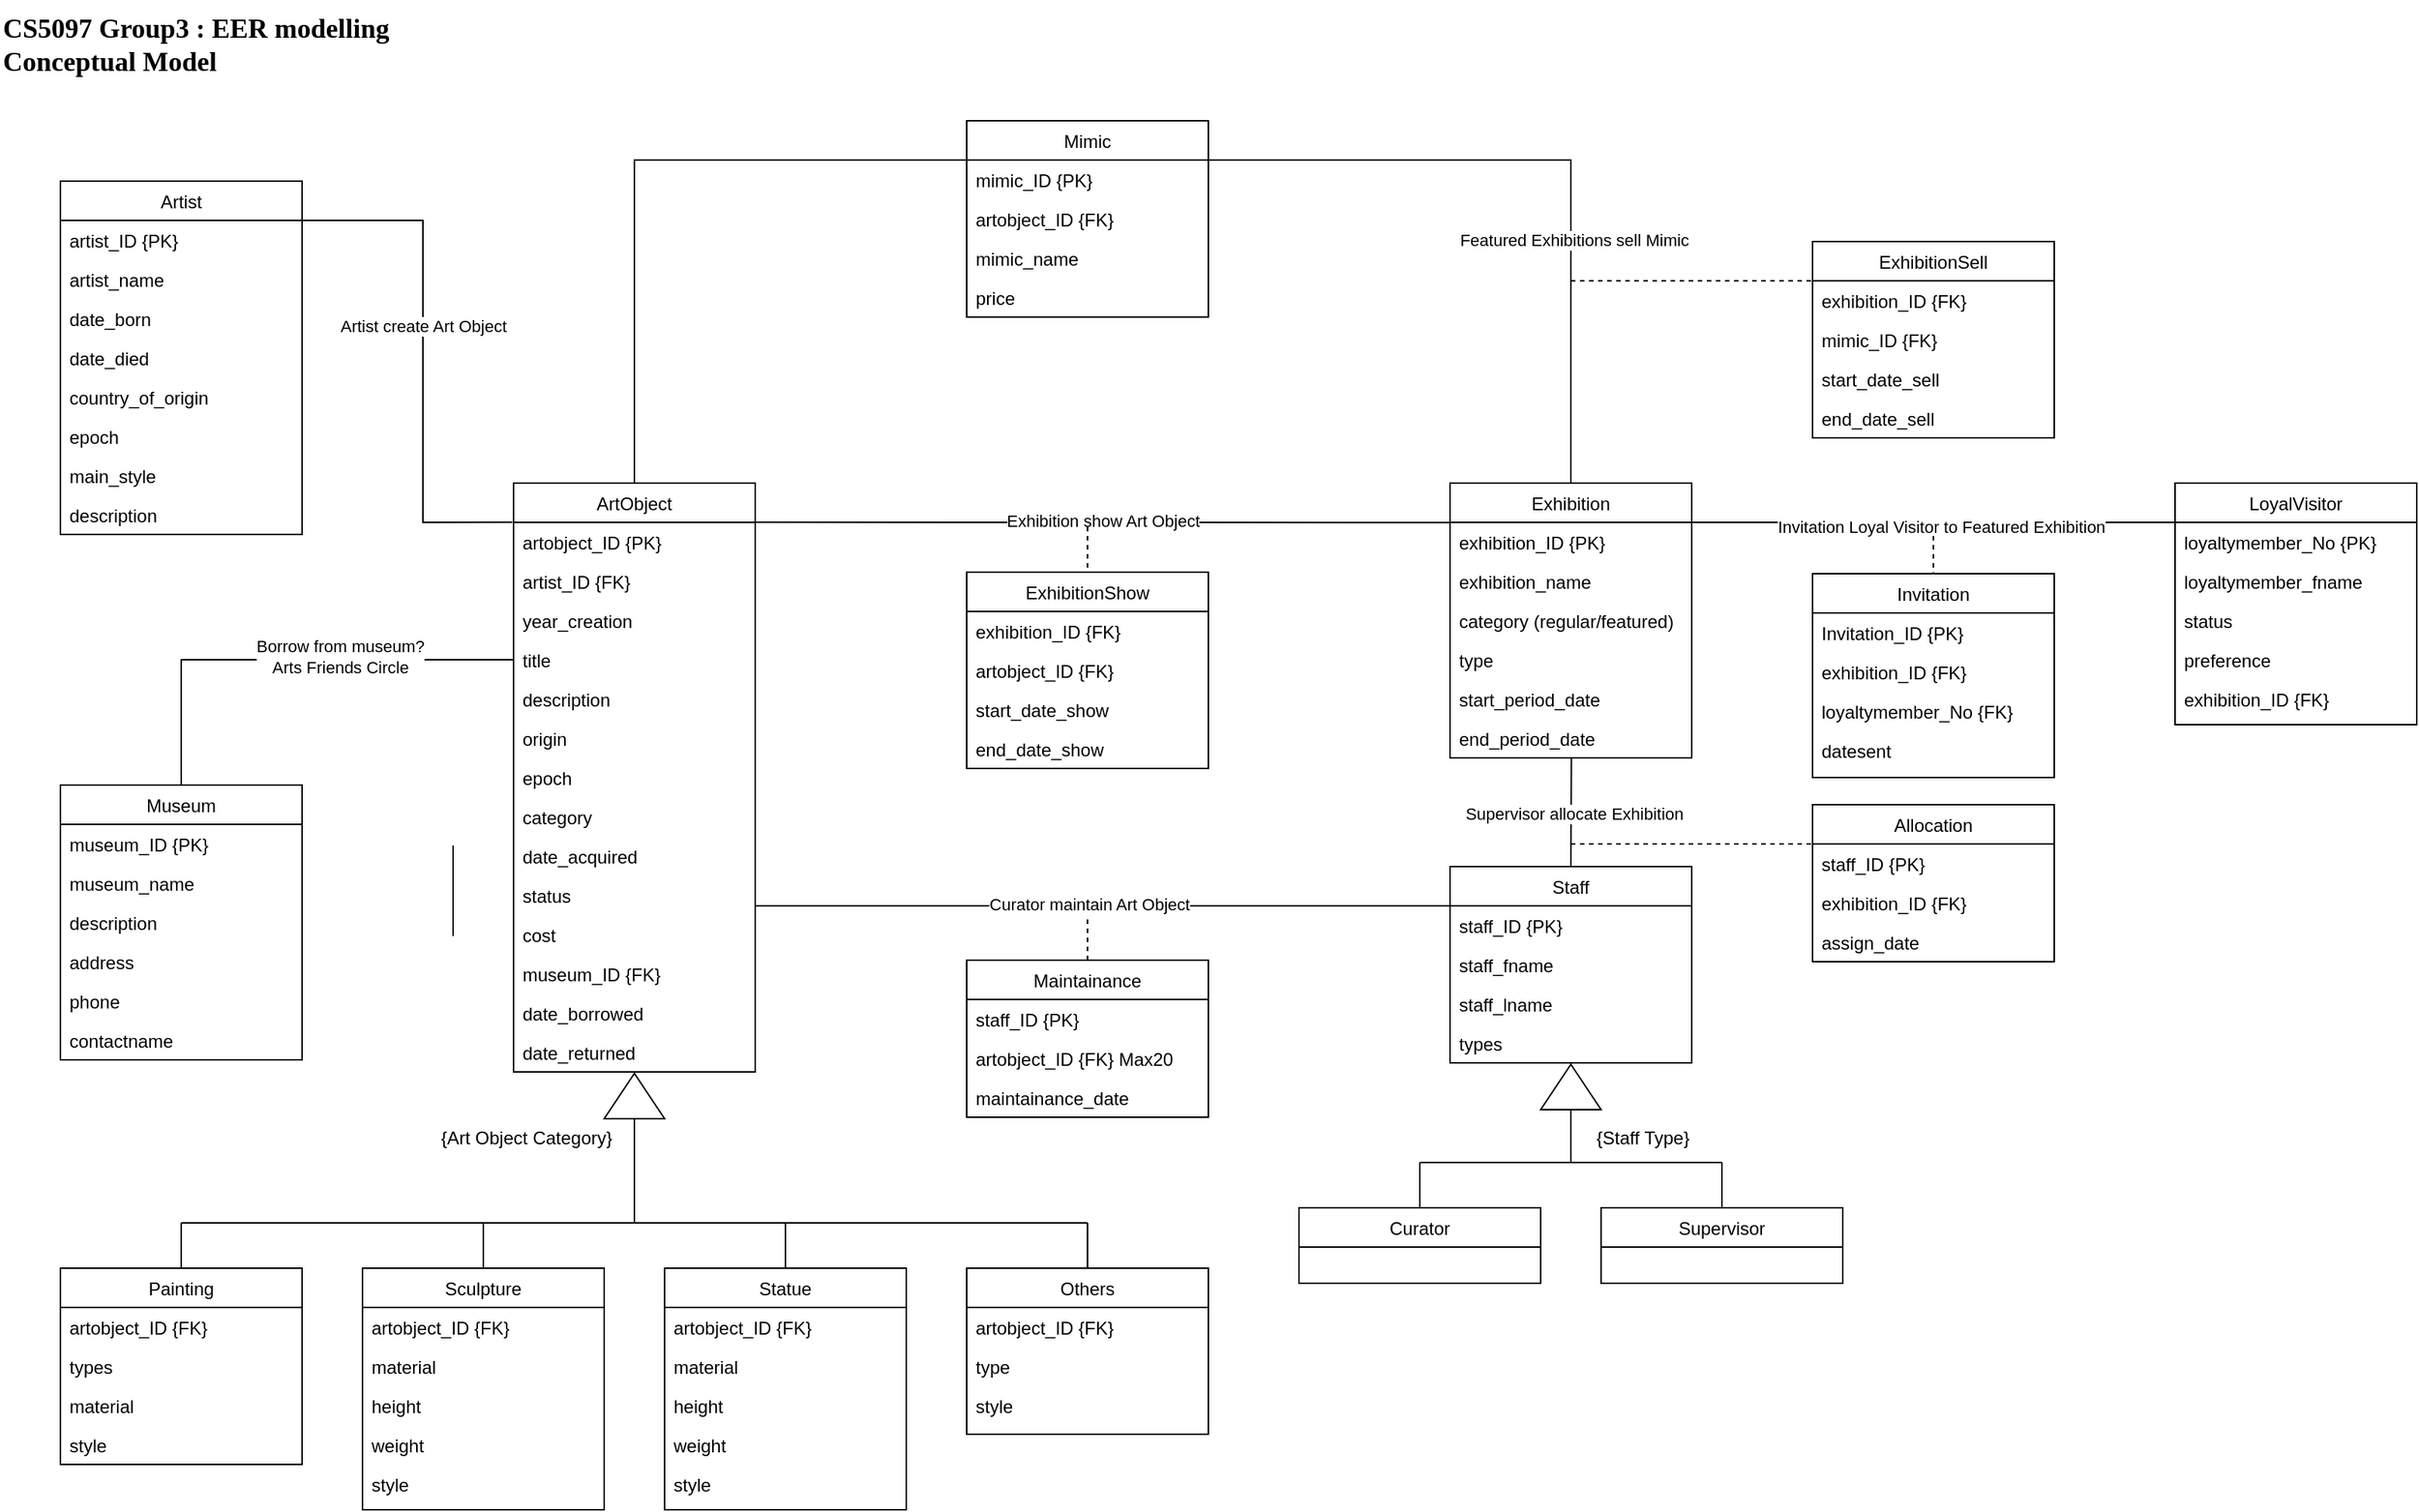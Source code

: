 <mxfile version="25.0.1">
  <diagram name="Page-1" id="ttafwq1xsi_IYxlI1mk_">
    <mxGraphModel dx="2580" dy="1130" grid="1" gridSize="10" guides="1" tooltips="1" connect="1" arrows="1" fold="1" page="1" pageScale="1" pageWidth="850" pageHeight="1100" math="0" shadow="0">
      <root>
        <mxCell id="0" />
        <mxCell id="1" parent="0" />
        <mxCell id="BI7n9oEjIv4drbfOqCoB-1" value="Museum" style="swimlane;fontStyle=0;align=center;verticalAlign=top;childLayout=stackLayout;horizontal=1;startSize=26;horizontalStack=0;resizeParent=1;resizeLast=0;collapsible=1;marginBottom=0;rounded=0;shadow=0;strokeWidth=1;" vertex="1" parent="1">
          <mxGeometry x="80" y="560" width="160" height="182" as="geometry">
            <mxRectangle x="130" y="380" width="160" height="26" as="alternateBounds" />
          </mxGeometry>
        </mxCell>
        <mxCell id="BI7n9oEjIv4drbfOqCoB-2" value="museum_ID {PK}" style="text;align=left;verticalAlign=top;spacingLeft=4;spacingRight=4;overflow=hidden;rotatable=0;points=[[0,0.5],[1,0.5]];portConstraint=eastwest;" vertex="1" parent="BI7n9oEjIv4drbfOqCoB-1">
          <mxGeometry y="26" width="160" height="26" as="geometry" />
        </mxCell>
        <mxCell id="BI7n9oEjIv4drbfOqCoB-3" value="museum_name" style="text;align=left;verticalAlign=top;spacingLeft=4;spacingRight=4;overflow=hidden;rotatable=0;points=[[0,0.5],[1,0.5]];portConstraint=eastwest;" vertex="1" parent="BI7n9oEjIv4drbfOqCoB-1">
          <mxGeometry y="52" width="160" height="26" as="geometry" />
        </mxCell>
        <mxCell id="BI7n9oEjIv4drbfOqCoB-4" value="description" style="text;align=left;verticalAlign=top;spacingLeft=4;spacingRight=4;overflow=hidden;rotatable=0;points=[[0,0.5],[1,0.5]];portConstraint=eastwest;" vertex="1" parent="BI7n9oEjIv4drbfOqCoB-1">
          <mxGeometry y="78" width="160" height="26" as="geometry" />
        </mxCell>
        <mxCell id="BI7n9oEjIv4drbfOqCoB-5" value="address" style="text;align=left;verticalAlign=top;spacingLeft=4;spacingRight=4;overflow=hidden;rotatable=0;points=[[0,0.5],[1,0.5]];portConstraint=eastwest;" vertex="1" parent="BI7n9oEjIv4drbfOqCoB-1">
          <mxGeometry y="104" width="160" height="26" as="geometry" />
        </mxCell>
        <mxCell id="BI7n9oEjIv4drbfOqCoB-6" value="phone" style="text;align=left;verticalAlign=top;spacingLeft=4;spacingRight=4;overflow=hidden;rotatable=0;points=[[0,0.5],[1,0.5]];portConstraint=eastwest;" vertex="1" parent="BI7n9oEjIv4drbfOqCoB-1">
          <mxGeometry y="130" width="160" height="26" as="geometry" />
        </mxCell>
        <mxCell id="BI7n9oEjIv4drbfOqCoB-7" value="contactname" style="text;align=left;verticalAlign=top;spacingLeft=4;spacingRight=4;overflow=hidden;rotatable=0;points=[[0,0.5],[1,0.5]];portConstraint=eastwest;" vertex="1" parent="BI7n9oEjIv4drbfOqCoB-1">
          <mxGeometry y="156" width="160" height="26" as="geometry" />
        </mxCell>
        <mxCell id="BI7n9oEjIv4drbfOqCoB-8" value="ArtObject" style="swimlane;fontStyle=0;align=center;verticalAlign=top;childLayout=stackLayout;horizontal=1;startSize=26;horizontalStack=0;resizeParent=1;resizeLast=0;collapsible=1;marginBottom=0;rounded=0;shadow=0;strokeWidth=1;" vertex="1" parent="1">
          <mxGeometry x="380" y="360" width="160" height="390" as="geometry">
            <mxRectangle x="130" y="380" width="160" height="26" as="alternateBounds" />
          </mxGeometry>
        </mxCell>
        <mxCell id="BI7n9oEjIv4drbfOqCoB-9" value="artobject_ID {PK}" style="text;align=left;verticalAlign=top;spacingLeft=4;spacingRight=4;overflow=hidden;rotatable=0;points=[[0,0.5],[1,0.5]];portConstraint=eastwest;" vertex="1" parent="BI7n9oEjIv4drbfOqCoB-8">
          <mxGeometry y="26" width="160" height="26" as="geometry" />
        </mxCell>
        <mxCell id="BI7n9oEjIv4drbfOqCoB-10" value="artist_ID {FK}" style="text;align=left;verticalAlign=top;spacingLeft=4;spacingRight=4;overflow=hidden;rotatable=0;points=[[0,0.5],[1,0.5]];portConstraint=eastwest;" vertex="1" parent="BI7n9oEjIv4drbfOqCoB-8">
          <mxGeometry y="52" width="160" height="26" as="geometry" />
        </mxCell>
        <mxCell id="BI7n9oEjIv4drbfOqCoB-11" value="year_creation" style="text;align=left;verticalAlign=top;spacingLeft=4;spacingRight=4;overflow=hidden;rotatable=0;points=[[0,0.5],[1,0.5]];portConstraint=eastwest;" vertex="1" parent="BI7n9oEjIv4drbfOqCoB-8">
          <mxGeometry y="78" width="160" height="26" as="geometry" />
        </mxCell>
        <mxCell id="BI7n9oEjIv4drbfOqCoB-12" value="title" style="text;align=left;verticalAlign=top;spacingLeft=4;spacingRight=4;overflow=hidden;rotatable=0;points=[[0,0.5],[1,0.5]];portConstraint=eastwest;" vertex="1" parent="BI7n9oEjIv4drbfOqCoB-8">
          <mxGeometry y="104" width="160" height="26" as="geometry" />
        </mxCell>
        <mxCell id="BI7n9oEjIv4drbfOqCoB-13" value="description" style="text;align=left;verticalAlign=top;spacingLeft=4;spacingRight=4;overflow=hidden;rotatable=0;points=[[0,0.5],[1,0.5]];portConstraint=eastwest;" vertex="1" parent="BI7n9oEjIv4drbfOqCoB-8">
          <mxGeometry y="130" width="160" height="26" as="geometry" />
        </mxCell>
        <mxCell id="BI7n9oEjIv4drbfOqCoB-14" value="origin" style="text;align=left;verticalAlign=top;spacingLeft=4;spacingRight=4;overflow=hidden;rotatable=0;points=[[0,0.5],[1,0.5]];portConstraint=eastwest;" vertex="1" parent="BI7n9oEjIv4drbfOqCoB-8">
          <mxGeometry y="156" width="160" height="26" as="geometry" />
        </mxCell>
        <mxCell id="BI7n9oEjIv4drbfOqCoB-15" value="epoch" style="text;align=left;verticalAlign=top;spacingLeft=4;spacingRight=4;overflow=hidden;rotatable=0;points=[[0,0.5],[1,0.5]];portConstraint=eastwest;" vertex="1" parent="BI7n9oEjIv4drbfOqCoB-8">
          <mxGeometry y="182" width="160" height="26" as="geometry" />
        </mxCell>
        <mxCell id="BI7n9oEjIv4drbfOqCoB-16" value="category" style="text;align=left;verticalAlign=top;spacingLeft=4;spacingRight=4;overflow=hidden;rotatable=0;points=[[0,0.5],[1,0.5]];portConstraint=eastwest;" vertex="1" parent="BI7n9oEjIv4drbfOqCoB-8">
          <mxGeometry y="208" width="160" height="26" as="geometry" />
        </mxCell>
        <mxCell id="BI7n9oEjIv4drbfOqCoB-17" value="date_acquired" style="text;align=left;verticalAlign=top;spacingLeft=4;spacingRight=4;overflow=hidden;rotatable=0;points=[[0,0.5],[1,0.5]];portConstraint=eastwest;" vertex="1" parent="BI7n9oEjIv4drbfOqCoB-8">
          <mxGeometry y="234" width="160" height="26" as="geometry" />
        </mxCell>
        <mxCell id="BI7n9oEjIv4drbfOqCoB-18" value="status" style="text;align=left;verticalAlign=top;spacingLeft=4;spacingRight=4;overflow=hidden;rotatable=0;points=[[0,0.5],[1,0.5]];portConstraint=eastwest;" vertex="1" parent="BI7n9oEjIv4drbfOqCoB-8">
          <mxGeometry y="260" width="160" height="26" as="geometry" />
        </mxCell>
        <mxCell id="BI7n9oEjIv4drbfOqCoB-19" value="cost" style="text;align=left;verticalAlign=top;spacingLeft=4;spacingRight=4;overflow=hidden;rotatable=0;points=[[0,0.5],[1,0.5]];portConstraint=eastwest;" vertex="1" parent="BI7n9oEjIv4drbfOqCoB-8">
          <mxGeometry y="286" width="160" height="26" as="geometry" />
        </mxCell>
        <mxCell id="BI7n9oEjIv4drbfOqCoB-20" value="museum_ID {FK}" style="text;align=left;verticalAlign=top;spacingLeft=4;spacingRight=4;overflow=hidden;rotatable=0;points=[[0,0.5],[1,0.5]];portConstraint=eastwest;" vertex="1" parent="BI7n9oEjIv4drbfOqCoB-8">
          <mxGeometry y="312" width="160" height="26" as="geometry" />
        </mxCell>
        <mxCell id="BI7n9oEjIv4drbfOqCoB-21" value="date_borrowed" style="text;align=left;verticalAlign=top;spacingLeft=4;spacingRight=4;overflow=hidden;rotatable=0;points=[[0,0.5],[1,0.5]];portConstraint=eastwest;" vertex="1" parent="BI7n9oEjIv4drbfOqCoB-8">
          <mxGeometry y="338" width="160" height="26" as="geometry" />
        </mxCell>
        <mxCell id="BI7n9oEjIv4drbfOqCoB-22" value="date_returned" style="text;align=left;verticalAlign=top;spacingLeft=4;spacingRight=4;overflow=hidden;rotatable=0;points=[[0,0.5],[1,0.5]];portConstraint=eastwest;" vertex="1" parent="BI7n9oEjIv4drbfOqCoB-8">
          <mxGeometry y="364" width="160" height="26" as="geometry" />
        </mxCell>
        <mxCell id="BI7n9oEjIv4drbfOqCoB-23" value="Artist" style="swimlane;fontStyle=0;align=center;verticalAlign=top;childLayout=stackLayout;horizontal=1;startSize=26;horizontalStack=0;resizeParent=1;resizeLast=0;collapsible=1;marginBottom=0;rounded=0;shadow=0;strokeWidth=1;" vertex="1" parent="1">
          <mxGeometry x="80" y="160" width="160" height="234" as="geometry">
            <mxRectangle x="130" y="380" width="160" height="26" as="alternateBounds" />
          </mxGeometry>
        </mxCell>
        <mxCell id="BI7n9oEjIv4drbfOqCoB-24" value="artist_ID {PK}" style="text;align=left;verticalAlign=top;spacingLeft=4;spacingRight=4;overflow=hidden;rotatable=0;points=[[0,0.5],[1,0.5]];portConstraint=eastwest;" vertex="1" parent="BI7n9oEjIv4drbfOqCoB-23">
          <mxGeometry y="26" width="160" height="26" as="geometry" />
        </mxCell>
        <mxCell id="BI7n9oEjIv4drbfOqCoB-25" value="artist_name" style="text;align=left;verticalAlign=top;spacingLeft=4;spacingRight=4;overflow=hidden;rotatable=0;points=[[0,0.5],[1,0.5]];portConstraint=eastwest;" vertex="1" parent="BI7n9oEjIv4drbfOqCoB-23">
          <mxGeometry y="52" width="160" height="26" as="geometry" />
        </mxCell>
        <mxCell id="BI7n9oEjIv4drbfOqCoB-26" value="date_born" style="text;align=left;verticalAlign=top;spacingLeft=4;spacingRight=4;overflow=hidden;rotatable=0;points=[[0,0.5],[1,0.5]];portConstraint=eastwest;" vertex="1" parent="BI7n9oEjIv4drbfOqCoB-23">
          <mxGeometry y="78" width="160" height="26" as="geometry" />
        </mxCell>
        <mxCell id="BI7n9oEjIv4drbfOqCoB-27" value="date_died" style="text;align=left;verticalAlign=top;spacingLeft=4;spacingRight=4;overflow=hidden;rotatable=0;points=[[0,0.5],[1,0.5]];portConstraint=eastwest;" vertex="1" parent="BI7n9oEjIv4drbfOqCoB-23">
          <mxGeometry y="104" width="160" height="26" as="geometry" />
        </mxCell>
        <mxCell id="BI7n9oEjIv4drbfOqCoB-28" value="country_of_origin" style="text;align=left;verticalAlign=top;spacingLeft=4;spacingRight=4;overflow=hidden;rotatable=0;points=[[0,0.5],[1,0.5]];portConstraint=eastwest;" vertex="1" parent="BI7n9oEjIv4drbfOqCoB-23">
          <mxGeometry y="130" width="160" height="26" as="geometry" />
        </mxCell>
        <mxCell id="BI7n9oEjIv4drbfOqCoB-29" value="epoch" style="text;align=left;verticalAlign=top;spacingLeft=4;spacingRight=4;overflow=hidden;rotatable=0;points=[[0,0.5],[1,0.5]];portConstraint=eastwest;" vertex="1" parent="BI7n9oEjIv4drbfOqCoB-23">
          <mxGeometry y="156" width="160" height="26" as="geometry" />
        </mxCell>
        <mxCell id="BI7n9oEjIv4drbfOqCoB-30" value="main_style" style="text;align=left;verticalAlign=top;spacingLeft=4;spacingRight=4;overflow=hidden;rotatable=0;points=[[0,0.5],[1,0.5]];portConstraint=eastwest;" vertex="1" parent="BI7n9oEjIv4drbfOqCoB-23">
          <mxGeometry y="182" width="160" height="26" as="geometry" />
        </mxCell>
        <mxCell id="BI7n9oEjIv4drbfOqCoB-31" value="description" style="text;align=left;verticalAlign=top;spacingLeft=4;spacingRight=4;overflow=hidden;rotatable=0;points=[[0,0.5],[1,0.5]];portConstraint=eastwest;" vertex="1" parent="BI7n9oEjIv4drbfOqCoB-23">
          <mxGeometry y="208" width="160" height="26" as="geometry" />
        </mxCell>
        <mxCell id="BI7n9oEjIv4drbfOqCoB-33" value="Painting" style="swimlane;fontStyle=0;align=center;verticalAlign=top;childLayout=stackLayout;horizontal=1;startSize=26;horizontalStack=0;resizeParent=1;resizeLast=0;collapsible=1;marginBottom=0;rounded=0;shadow=0;strokeWidth=1;" vertex="1" parent="1">
          <mxGeometry x="80" y="880" width="160" height="130" as="geometry">
            <mxRectangle x="130" y="380" width="160" height="26" as="alternateBounds" />
          </mxGeometry>
        </mxCell>
        <mxCell id="BI7n9oEjIv4drbfOqCoB-34" value="artobject_ID {FK}" style="text;align=left;verticalAlign=top;spacingLeft=4;spacingRight=4;overflow=hidden;rotatable=0;points=[[0,0.5],[1,0.5]];portConstraint=eastwest;" vertex="1" parent="BI7n9oEjIv4drbfOqCoB-33">
          <mxGeometry y="26" width="160" height="26" as="geometry" />
        </mxCell>
        <mxCell id="BI7n9oEjIv4drbfOqCoB-35" value="types" style="text;align=left;verticalAlign=top;spacingLeft=4;spacingRight=4;overflow=hidden;rotatable=0;points=[[0,0.5],[1,0.5]];portConstraint=eastwest;" vertex="1" parent="BI7n9oEjIv4drbfOqCoB-33">
          <mxGeometry y="52" width="160" height="26" as="geometry" />
        </mxCell>
        <mxCell id="BI7n9oEjIv4drbfOqCoB-36" value="material" style="text;align=left;verticalAlign=top;spacingLeft=4;spacingRight=4;overflow=hidden;rotatable=0;points=[[0,0.5],[1,0.5]];portConstraint=eastwest;" vertex="1" parent="BI7n9oEjIv4drbfOqCoB-33">
          <mxGeometry y="78" width="160" height="26" as="geometry" />
        </mxCell>
        <mxCell id="BI7n9oEjIv4drbfOqCoB-37" value="style" style="text;align=left;verticalAlign=top;spacingLeft=4;spacingRight=4;overflow=hidden;rotatable=0;points=[[0,0.5],[1,0.5]];portConstraint=eastwest;" vertex="1" parent="BI7n9oEjIv4drbfOqCoB-33">
          <mxGeometry y="104" width="160" height="26" as="geometry" />
        </mxCell>
        <mxCell id="BI7n9oEjIv4drbfOqCoB-38" value="Sculpture" style="swimlane;fontStyle=0;align=center;verticalAlign=top;childLayout=stackLayout;horizontal=1;startSize=26;horizontalStack=0;resizeParent=1;resizeLast=0;collapsible=1;marginBottom=0;rounded=0;shadow=0;strokeWidth=1;" vertex="1" parent="1">
          <mxGeometry x="280" y="880" width="160" height="160" as="geometry">
            <mxRectangle x="130" y="380" width="160" height="26" as="alternateBounds" />
          </mxGeometry>
        </mxCell>
        <mxCell id="BI7n9oEjIv4drbfOqCoB-39" value="artobject_ID {FK}" style="text;align=left;verticalAlign=top;spacingLeft=4;spacingRight=4;overflow=hidden;rotatable=0;points=[[0,0.5],[1,0.5]];portConstraint=eastwest;" vertex="1" parent="BI7n9oEjIv4drbfOqCoB-38">
          <mxGeometry y="26" width="160" height="26" as="geometry" />
        </mxCell>
        <mxCell id="BI7n9oEjIv4drbfOqCoB-40" value="material" style="text;align=left;verticalAlign=top;spacingLeft=4;spacingRight=4;overflow=hidden;rotatable=0;points=[[0,0.5],[1,0.5]];portConstraint=eastwest;" vertex="1" parent="BI7n9oEjIv4drbfOqCoB-38">
          <mxGeometry y="52" width="160" height="26" as="geometry" />
        </mxCell>
        <mxCell id="BI7n9oEjIv4drbfOqCoB-41" value="height" style="text;align=left;verticalAlign=top;spacingLeft=4;spacingRight=4;overflow=hidden;rotatable=0;points=[[0,0.5],[1,0.5]];portConstraint=eastwest;" vertex="1" parent="BI7n9oEjIv4drbfOqCoB-38">
          <mxGeometry y="78" width="160" height="26" as="geometry" />
        </mxCell>
        <mxCell id="BI7n9oEjIv4drbfOqCoB-42" value="weight" style="text;align=left;verticalAlign=top;spacingLeft=4;spacingRight=4;overflow=hidden;rotatable=0;points=[[0,0.5],[1,0.5]];portConstraint=eastwest;" vertex="1" parent="BI7n9oEjIv4drbfOqCoB-38">
          <mxGeometry y="104" width="160" height="26" as="geometry" />
        </mxCell>
        <mxCell id="BI7n9oEjIv4drbfOqCoB-43" value="style" style="text;align=left;verticalAlign=top;spacingLeft=4;spacingRight=4;overflow=hidden;rotatable=0;points=[[0,0.5],[1,0.5]];portConstraint=eastwest;" vertex="1" parent="BI7n9oEjIv4drbfOqCoB-38">
          <mxGeometry y="130" width="160" height="26" as="geometry" />
        </mxCell>
        <mxCell id="BI7n9oEjIv4drbfOqCoB-44" value="Others" style="swimlane;fontStyle=0;align=center;verticalAlign=top;childLayout=stackLayout;horizontal=1;startSize=26;horizontalStack=0;resizeParent=1;resizeLast=0;collapsible=1;marginBottom=0;rounded=0;shadow=0;strokeWidth=1;" vertex="1" parent="1">
          <mxGeometry x="680" y="880" width="160" height="110" as="geometry">
            <mxRectangle x="130" y="380" width="160" height="26" as="alternateBounds" />
          </mxGeometry>
        </mxCell>
        <mxCell id="BI7n9oEjIv4drbfOqCoB-45" value="artobject_ID {FK}" style="text;align=left;verticalAlign=top;spacingLeft=4;spacingRight=4;overflow=hidden;rotatable=0;points=[[0,0.5],[1,0.5]];portConstraint=eastwest;" vertex="1" parent="BI7n9oEjIv4drbfOqCoB-44">
          <mxGeometry y="26" width="160" height="26" as="geometry" />
        </mxCell>
        <mxCell id="BI7n9oEjIv4drbfOqCoB-46" value="type" style="text;align=left;verticalAlign=top;spacingLeft=4;spacingRight=4;overflow=hidden;rotatable=0;points=[[0,0.5],[1,0.5]];portConstraint=eastwest;" vertex="1" parent="BI7n9oEjIv4drbfOqCoB-44">
          <mxGeometry y="52" width="160" height="26" as="geometry" />
        </mxCell>
        <mxCell id="BI7n9oEjIv4drbfOqCoB-47" value="style" style="text;align=left;verticalAlign=top;spacingLeft=4;spacingRight=4;overflow=hidden;rotatable=0;points=[[0,0.5],[1,0.5]];portConstraint=eastwest;" vertex="1" parent="BI7n9oEjIv4drbfOqCoB-44">
          <mxGeometry y="78" width="160" height="26" as="geometry" />
        </mxCell>
        <mxCell id="BI7n9oEjIv4drbfOqCoB-52" value="Statue" style="swimlane;fontStyle=0;align=center;verticalAlign=top;childLayout=stackLayout;horizontal=1;startSize=26;horizontalStack=0;resizeParent=1;resizeLast=0;collapsible=1;marginBottom=0;rounded=0;shadow=0;strokeWidth=1;" vertex="1" parent="1">
          <mxGeometry x="480" y="880" width="160" height="160" as="geometry">
            <mxRectangle x="130" y="380" width="160" height="26" as="alternateBounds" />
          </mxGeometry>
        </mxCell>
        <mxCell id="BI7n9oEjIv4drbfOqCoB-53" value="artobject_ID {FK}" style="text;align=left;verticalAlign=top;spacingLeft=4;spacingRight=4;overflow=hidden;rotatable=0;points=[[0,0.5],[1,0.5]];portConstraint=eastwest;" vertex="1" parent="BI7n9oEjIv4drbfOqCoB-52">
          <mxGeometry y="26" width="160" height="26" as="geometry" />
        </mxCell>
        <mxCell id="BI7n9oEjIv4drbfOqCoB-54" value="material" style="text;align=left;verticalAlign=top;spacingLeft=4;spacingRight=4;overflow=hidden;rotatable=0;points=[[0,0.5],[1,0.5]];portConstraint=eastwest;" vertex="1" parent="BI7n9oEjIv4drbfOqCoB-52">
          <mxGeometry y="52" width="160" height="26" as="geometry" />
        </mxCell>
        <mxCell id="BI7n9oEjIv4drbfOqCoB-55" value="height" style="text;align=left;verticalAlign=top;spacingLeft=4;spacingRight=4;overflow=hidden;rotatable=0;points=[[0,0.5],[1,0.5]];portConstraint=eastwest;" vertex="1" parent="BI7n9oEjIv4drbfOqCoB-52">
          <mxGeometry y="78" width="160" height="26" as="geometry" />
        </mxCell>
        <mxCell id="BI7n9oEjIv4drbfOqCoB-56" value="weight" style="text;align=left;verticalAlign=top;spacingLeft=4;spacingRight=4;overflow=hidden;rotatable=0;points=[[0,0.5],[1,0.5]];portConstraint=eastwest;" vertex="1" parent="BI7n9oEjIv4drbfOqCoB-52">
          <mxGeometry y="104" width="160" height="26" as="geometry" />
        </mxCell>
        <mxCell id="BI7n9oEjIv4drbfOqCoB-57" value="style" style="text;align=left;verticalAlign=top;spacingLeft=4;spacingRight=4;overflow=hidden;rotatable=0;points=[[0,0.5],[1,0.5]];portConstraint=eastwest;" vertex="1" parent="BI7n9oEjIv4drbfOqCoB-52">
          <mxGeometry y="130" width="160" height="26" as="geometry" />
        </mxCell>
        <mxCell id="BI7n9oEjIv4drbfOqCoB-60" value="Exhibition" style="swimlane;fontStyle=0;align=center;verticalAlign=top;childLayout=stackLayout;horizontal=1;startSize=26;horizontalStack=0;resizeParent=1;resizeLast=0;collapsible=1;marginBottom=0;rounded=0;shadow=0;strokeWidth=1;" vertex="1" parent="1">
          <mxGeometry x="1000" y="360" width="160" height="182" as="geometry">
            <mxRectangle x="130" y="380" width="160" height="26" as="alternateBounds" />
          </mxGeometry>
        </mxCell>
        <mxCell id="BI7n9oEjIv4drbfOqCoB-61" value="exhibition_ID {PK}" style="text;align=left;verticalAlign=top;spacingLeft=4;spacingRight=4;overflow=hidden;rotatable=0;points=[[0,0.5],[1,0.5]];portConstraint=eastwest;" vertex="1" parent="BI7n9oEjIv4drbfOqCoB-60">
          <mxGeometry y="26" width="160" height="26" as="geometry" />
        </mxCell>
        <mxCell id="BI7n9oEjIv4drbfOqCoB-62" value="exhibition_name" style="text;align=left;verticalAlign=top;spacingLeft=4;spacingRight=4;overflow=hidden;rotatable=0;points=[[0,0.5],[1,0.5]];portConstraint=eastwest;" vertex="1" parent="BI7n9oEjIv4drbfOqCoB-60">
          <mxGeometry y="52" width="160" height="26" as="geometry" />
        </mxCell>
        <mxCell id="BI7n9oEjIv4drbfOqCoB-63" value="category (regular/featured)" style="text;align=left;verticalAlign=top;spacingLeft=4;spacingRight=4;overflow=hidden;rotatable=0;points=[[0,0.5],[1,0.5]];portConstraint=eastwest;" vertex="1" parent="BI7n9oEjIv4drbfOqCoB-60">
          <mxGeometry y="78" width="160" height="26" as="geometry" />
        </mxCell>
        <mxCell id="BI7n9oEjIv4drbfOqCoB-64" value="type" style="text;align=left;verticalAlign=top;spacingLeft=4;spacingRight=4;overflow=hidden;rotatable=0;points=[[0,0.5],[1,0.5]];portConstraint=eastwest;" vertex="1" parent="BI7n9oEjIv4drbfOqCoB-60">
          <mxGeometry y="104" width="160" height="26" as="geometry" />
        </mxCell>
        <mxCell id="BI7n9oEjIv4drbfOqCoB-65" value="start_period_date" style="text;align=left;verticalAlign=top;spacingLeft=4;spacingRight=4;overflow=hidden;rotatable=0;points=[[0,0.5],[1,0.5]];portConstraint=eastwest;" vertex="1" parent="BI7n9oEjIv4drbfOqCoB-60">
          <mxGeometry y="130" width="160" height="26" as="geometry" />
        </mxCell>
        <mxCell id="BI7n9oEjIv4drbfOqCoB-66" value="end_period_date" style="text;align=left;verticalAlign=top;spacingLeft=4;spacingRight=4;overflow=hidden;rotatable=0;points=[[0,0.5],[1,0.5]];portConstraint=eastwest;" vertex="1" parent="BI7n9oEjIv4drbfOqCoB-60">
          <mxGeometry y="156" width="160" height="26" as="geometry" />
        </mxCell>
        <mxCell id="BI7n9oEjIv4drbfOqCoB-67" value="Mimic" style="swimlane;fontStyle=0;align=center;verticalAlign=top;childLayout=stackLayout;horizontal=1;startSize=26;horizontalStack=0;resizeParent=1;resizeLast=0;collapsible=1;marginBottom=0;rounded=0;shadow=0;strokeWidth=1;" vertex="1" parent="1">
          <mxGeometry x="680" y="120" width="160" height="130" as="geometry">
            <mxRectangle x="130" y="380" width="160" height="26" as="alternateBounds" />
          </mxGeometry>
        </mxCell>
        <mxCell id="BI7n9oEjIv4drbfOqCoB-68" value="mimic_ID {PK}" style="text;align=left;verticalAlign=top;spacingLeft=4;spacingRight=4;overflow=hidden;rotatable=0;points=[[0,0.5],[1,0.5]];portConstraint=eastwest;" vertex="1" parent="BI7n9oEjIv4drbfOqCoB-67">
          <mxGeometry y="26" width="160" height="26" as="geometry" />
        </mxCell>
        <mxCell id="BI7n9oEjIv4drbfOqCoB-69" value="artobject_ID {FK}" style="text;align=left;verticalAlign=top;spacingLeft=4;spacingRight=4;overflow=hidden;rotatable=0;points=[[0,0.5],[1,0.5]];portConstraint=eastwest;" vertex="1" parent="BI7n9oEjIv4drbfOqCoB-67">
          <mxGeometry y="52" width="160" height="26" as="geometry" />
        </mxCell>
        <mxCell id="BI7n9oEjIv4drbfOqCoB-70" value="mimic_name" style="text;align=left;verticalAlign=top;spacingLeft=4;spacingRight=4;overflow=hidden;rotatable=0;points=[[0,0.5],[1,0.5]];portConstraint=eastwest;" vertex="1" parent="BI7n9oEjIv4drbfOqCoB-67">
          <mxGeometry y="78" width="160" height="26" as="geometry" />
        </mxCell>
        <mxCell id="BI7n9oEjIv4drbfOqCoB-71" value="price" style="text;align=left;verticalAlign=top;spacingLeft=4;spacingRight=4;overflow=hidden;rotatable=0;points=[[0,0.5],[1,0.5]];portConstraint=eastwest;" vertex="1" parent="BI7n9oEjIv4drbfOqCoB-67">
          <mxGeometry y="104" width="160" height="26" as="geometry" />
        </mxCell>
        <mxCell id="BI7n9oEjIv4drbfOqCoB-72" value="LoyalVisitor" style="swimlane;fontStyle=0;align=center;verticalAlign=top;childLayout=stackLayout;horizontal=1;startSize=26;horizontalStack=0;resizeParent=1;resizeLast=0;collapsible=1;marginBottom=0;rounded=0;shadow=0;strokeWidth=1;" vertex="1" parent="1">
          <mxGeometry x="1480" y="360" width="160" height="160" as="geometry">
            <mxRectangle x="130" y="380" width="160" height="26" as="alternateBounds" />
          </mxGeometry>
        </mxCell>
        <mxCell id="BI7n9oEjIv4drbfOqCoB-73" value="loyaltymember_No {PK}" style="text;align=left;verticalAlign=top;spacingLeft=4;spacingRight=4;overflow=hidden;rotatable=0;points=[[0,0.5],[1,0.5]];portConstraint=eastwest;" vertex="1" parent="BI7n9oEjIv4drbfOqCoB-72">
          <mxGeometry y="26" width="160" height="26" as="geometry" />
        </mxCell>
        <mxCell id="BI7n9oEjIv4drbfOqCoB-74" value="loyaltymember_fname" style="text;align=left;verticalAlign=top;spacingLeft=4;spacingRight=4;overflow=hidden;rotatable=0;points=[[0,0.5],[1,0.5]];portConstraint=eastwest;" vertex="1" parent="BI7n9oEjIv4drbfOqCoB-72">
          <mxGeometry y="52" width="160" height="26" as="geometry" />
        </mxCell>
        <mxCell id="BI7n9oEjIv4drbfOqCoB-75" value="status" style="text;align=left;verticalAlign=top;spacingLeft=4;spacingRight=4;overflow=hidden;rotatable=0;points=[[0,0.5],[1,0.5]];portConstraint=eastwest;" vertex="1" parent="BI7n9oEjIv4drbfOqCoB-72">
          <mxGeometry y="78" width="160" height="26" as="geometry" />
        </mxCell>
        <mxCell id="BI7n9oEjIv4drbfOqCoB-76" value="preference" style="text;align=left;verticalAlign=top;spacingLeft=4;spacingRight=4;overflow=hidden;rotatable=0;points=[[0,0.5],[1,0.5]];portConstraint=eastwest;" vertex="1" parent="BI7n9oEjIv4drbfOqCoB-72">
          <mxGeometry y="104" width="160" height="26" as="geometry" />
        </mxCell>
        <mxCell id="BI7n9oEjIv4drbfOqCoB-77" value="exhibition_ID {FK}" style="text;align=left;verticalAlign=top;spacingLeft=4;spacingRight=4;overflow=hidden;rotatable=0;points=[[0,0.5],[1,0.5]];portConstraint=eastwest;" vertex="1" parent="BI7n9oEjIv4drbfOqCoB-72">
          <mxGeometry y="130" width="160" height="26" as="geometry" />
        </mxCell>
        <mxCell id="BI7n9oEjIv4drbfOqCoB-78" value="Staff" style="swimlane;fontStyle=0;align=center;verticalAlign=top;childLayout=stackLayout;horizontal=1;startSize=26;horizontalStack=0;resizeParent=1;resizeLast=0;collapsible=1;marginBottom=0;rounded=0;shadow=0;strokeWidth=1;" vertex="1" parent="1">
          <mxGeometry x="1000" y="614" width="160" height="130" as="geometry">
            <mxRectangle x="130" y="380" width="160" height="26" as="alternateBounds" />
          </mxGeometry>
        </mxCell>
        <mxCell id="BI7n9oEjIv4drbfOqCoB-79" value="staff_ID {PK}" style="text;align=left;verticalAlign=top;spacingLeft=4;spacingRight=4;overflow=hidden;rotatable=0;points=[[0,0.5],[1,0.5]];portConstraint=eastwest;" vertex="1" parent="BI7n9oEjIv4drbfOqCoB-78">
          <mxGeometry y="26" width="160" height="26" as="geometry" />
        </mxCell>
        <mxCell id="BI7n9oEjIv4drbfOqCoB-80" value="staff_fname" style="text;align=left;verticalAlign=top;spacingLeft=4;spacingRight=4;overflow=hidden;rotatable=0;points=[[0,0.5],[1,0.5]];portConstraint=eastwest;" vertex="1" parent="BI7n9oEjIv4drbfOqCoB-78">
          <mxGeometry y="52" width="160" height="26" as="geometry" />
        </mxCell>
        <mxCell id="BI7n9oEjIv4drbfOqCoB-81" value="staff_lname" style="text;align=left;verticalAlign=top;spacingLeft=4;spacingRight=4;overflow=hidden;rotatable=0;points=[[0,0.5],[1,0.5]];portConstraint=eastwest;" vertex="1" parent="BI7n9oEjIv4drbfOqCoB-78">
          <mxGeometry y="78" width="160" height="26" as="geometry" />
        </mxCell>
        <mxCell id="BI7n9oEjIv4drbfOqCoB-82" value="types" style="text;align=left;verticalAlign=top;spacingLeft=4;spacingRight=4;overflow=hidden;rotatable=0;points=[[0,0.5],[1,0.5]];portConstraint=eastwest;" vertex="1" parent="BI7n9oEjIv4drbfOqCoB-78">
          <mxGeometry y="104" width="160" height="26" as="geometry" />
        </mxCell>
        <mxCell id="BI7n9oEjIv4drbfOqCoB-83" value="Maintainance" style="swimlane;fontStyle=0;align=center;verticalAlign=top;childLayout=stackLayout;horizontal=1;startSize=26;horizontalStack=0;resizeParent=1;resizeLast=0;collapsible=1;marginBottom=0;rounded=0;shadow=0;strokeWidth=1;" vertex="1" parent="1">
          <mxGeometry x="680" y="676" width="160" height="104" as="geometry">
            <mxRectangle x="130" y="380" width="160" height="26" as="alternateBounds" />
          </mxGeometry>
        </mxCell>
        <mxCell id="BI7n9oEjIv4drbfOqCoB-84" value="staff_ID {PK}" style="text;align=left;verticalAlign=top;spacingLeft=4;spacingRight=4;overflow=hidden;rotatable=0;points=[[0,0.5],[1,0.5]];portConstraint=eastwest;" vertex="1" parent="BI7n9oEjIv4drbfOqCoB-83">
          <mxGeometry y="26" width="160" height="26" as="geometry" />
        </mxCell>
        <mxCell id="BI7n9oEjIv4drbfOqCoB-85" value="artobject_ID {FK} Max20" style="text;align=left;verticalAlign=top;spacingLeft=4;spacingRight=4;overflow=hidden;rotatable=0;points=[[0,0.5],[1,0.5]];portConstraint=eastwest;" vertex="1" parent="BI7n9oEjIv4drbfOqCoB-83">
          <mxGeometry y="52" width="160" height="26" as="geometry" />
        </mxCell>
        <mxCell id="BI7n9oEjIv4drbfOqCoB-86" value="maintainance_date" style="text;align=left;verticalAlign=top;spacingLeft=4;spacingRight=4;overflow=hidden;rotatable=0;points=[[0,0.5],[1,0.5]];portConstraint=eastwest;" vertex="1" parent="BI7n9oEjIv4drbfOqCoB-83">
          <mxGeometry y="78" width="160" height="26" as="geometry" />
        </mxCell>
        <mxCell id="BI7n9oEjIv4drbfOqCoB-87" value="Allocation" style="swimlane;fontStyle=0;align=center;verticalAlign=top;childLayout=stackLayout;horizontal=1;startSize=26;horizontalStack=0;resizeParent=1;resizeLast=0;collapsible=1;marginBottom=0;rounded=0;shadow=0;strokeWidth=1;" vertex="1" parent="1">
          <mxGeometry x="1240" y="573" width="160" height="104" as="geometry">
            <mxRectangle x="130" y="380" width="160" height="26" as="alternateBounds" />
          </mxGeometry>
        </mxCell>
        <mxCell id="BI7n9oEjIv4drbfOqCoB-88" value="staff_ID {PK}" style="text;align=left;verticalAlign=top;spacingLeft=4;spacingRight=4;overflow=hidden;rotatable=0;points=[[0,0.5],[1,0.5]];portConstraint=eastwest;" vertex="1" parent="BI7n9oEjIv4drbfOqCoB-87">
          <mxGeometry y="26" width="160" height="26" as="geometry" />
        </mxCell>
        <mxCell id="BI7n9oEjIv4drbfOqCoB-89" value="exhibition_ID {FK}" style="text;align=left;verticalAlign=top;spacingLeft=4;spacingRight=4;overflow=hidden;rotatable=0;points=[[0,0.5],[1,0.5]];portConstraint=eastwest;" vertex="1" parent="BI7n9oEjIv4drbfOqCoB-87">
          <mxGeometry y="52" width="160" height="26" as="geometry" />
        </mxCell>
        <mxCell id="BI7n9oEjIv4drbfOqCoB-90" value="assign_date" style="text;align=left;verticalAlign=top;spacingLeft=4;spacingRight=4;overflow=hidden;rotatable=0;points=[[0,0.5],[1,0.5]];portConstraint=eastwest;" vertex="1" parent="BI7n9oEjIv4drbfOqCoB-87">
          <mxGeometry y="78" width="160" height="26" as="geometry" />
        </mxCell>
        <mxCell id="BI7n9oEjIv4drbfOqCoB-100" value="ExhibitionShow" style="swimlane;fontStyle=0;align=center;verticalAlign=top;childLayout=stackLayout;horizontal=1;startSize=26;horizontalStack=0;resizeParent=1;resizeLast=0;collapsible=1;marginBottom=0;rounded=0;shadow=0;strokeWidth=1;" vertex="1" parent="1">
          <mxGeometry x="680" y="419" width="160" height="130" as="geometry">
            <mxRectangle x="130" y="380" width="160" height="26" as="alternateBounds" />
          </mxGeometry>
        </mxCell>
        <mxCell id="BI7n9oEjIv4drbfOqCoB-101" value="exhibition_ID {FK}" style="text;align=left;verticalAlign=top;spacingLeft=4;spacingRight=4;overflow=hidden;rotatable=0;points=[[0,0.5],[1,0.5]];portConstraint=eastwest;" vertex="1" parent="BI7n9oEjIv4drbfOqCoB-100">
          <mxGeometry y="26" width="160" height="26" as="geometry" />
        </mxCell>
        <mxCell id="BI7n9oEjIv4drbfOqCoB-102" value="artobject_ID {FK}" style="text;align=left;verticalAlign=top;spacingLeft=4;spacingRight=4;overflow=hidden;rotatable=0;points=[[0,0.5],[1,0.5]];portConstraint=eastwest;" vertex="1" parent="BI7n9oEjIv4drbfOqCoB-100">
          <mxGeometry y="52" width="160" height="26" as="geometry" />
        </mxCell>
        <mxCell id="BI7n9oEjIv4drbfOqCoB-103" value="start_date_show" style="text;align=left;verticalAlign=top;spacingLeft=4;spacingRight=4;overflow=hidden;rotatable=0;points=[[0,0.5],[1,0.5]];portConstraint=eastwest;" vertex="1" parent="BI7n9oEjIv4drbfOqCoB-100">
          <mxGeometry y="78" width="160" height="26" as="geometry" />
        </mxCell>
        <mxCell id="BI7n9oEjIv4drbfOqCoB-104" value="end_date_show" style="text;align=left;verticalAlign=top;spacingLeft=4;spacingRight=4;overflow=hidden;rotatable=0;points=[[0,0.5],[1,0.5]];portConstraint=eastwest;" vertex="1" parent="BI7n9oEjIv4drbfOqCoB-100">
          <mxGeometry y="104" width="160" height="26" as="geometry" />
        </mxCell>
        <mxCell id="BI7n9oEjIv4drbfOqCoB-106" value="ExhibitionSell" style="swimlane;fontStyle=0;align=center;verticalAlign=top;childLayout=stackLayout;horizontal=1;startSize=26;horizontalStack=0;resizeParent=1;resizeLast=0;collapsible=1;marginBottom=0;rounded=0;shadow=0;strokeWidth=1;" vertex="1" parent="1">
          <mxGeometry x="1240" y="200" width="160" height="130" as="geometry">
            <mxRectangle x="130" y="380" width="160" height="26" as="alternateBounds" />
          </mxGeometry>
        </mxCell>
        <mxCell id="BI7n9oEjIv4drbfOqCoB-107" value="exhibition_ID {FK}" style="text;align=left;verticalAlign=top;spacingLeft=4;spacingRight=4;overflow=hidden;rotatable=0;points=[[0,0.5],[1,0.5]];portConstraint=eastwest;" vertex="1" parent="BI7n9oEjIv4drbfOqCoB-106">
          <mxGeometry y="26" width="160" height="26" as="geometry" />
        </mxCell>
        <mxCell id="BI7n9oEjIv4drbfOqCoB-108" value="mimic_ID {FK}" style="text;align=left;verticalAlign=top;spacingLeft=4;spacingRight=4;overflow=hidden;rotatable=0;points=[[0,0.5],[1,0.5]];portConstraint=eastwest;" vertex="1" parent="BI7n9oEjIv4drbfOqCoB-106">
          <mxGeometry y="52" width="160" height="26" as="geometry" />
        </mxCell>
        <mxCell id="BI7n9oEjIv4drbfOqCoB-109" value="start_date_sell" style="text;align=left;verticalAlign=top;spacingLeft=4;spacingRight=4;overflow=hidden;rotatable=0;points=[[0,0.5],[1,0.5]];portConstraint=eastwest;" vertex="1" parent="BI7n9oEjIv4drbfOqCoB-106">
          <mxGeometry y="78" width="160" height="26" as="geometry" />
        </mxCell>
        <mxCell id="BI7n9oEjIv4drbfOqCoB-110" value="end_date_sell" style="text;align=left;verticalAlign=top;spacingLeft=4;spacingRight=4;overflow=hidden;rotatable=0;points=[[0,0.5],[1,0.5]];portConstraint=eastwest;" vertex="1" parent="BI7n9oEjIv4drbfOqCoB-106">
          <mxGeometry y="104" width="160" height="26" as="geometry" />
        </mxCell>
        <mxCell id="BI7n9oEjIv4drbfOqCoB-116" value="&lt;font face=&quot;Tahoma&quot; style=&quot;font-size: 18px;&quot;&gt;&lt;font style=&quot;&quot;&gt;CS5097 Group3 :&amp;nbsp;&lt;/font&gt;&lt;/font&gt;&lt;font face=&quot;Tahoma&quot;&gt;&lt;span style=&quot;font-size: 18px;&quot;&gt;EER modelling&lt;br&gt;&lt;/span&gt;&lt;/font&gt;&lt;div&gt;&lt;span style=&quot;background-color: initial; font-size: 18px;&quot;&gt;&lt;font face=&quot;Tahoma&quot;&gt;Conceptual &lt;/font&gt;&lt;/span&gt;&lt;font face=&quot;Tahoma&quot; style=&quot;font-size: 18px;&quot;&gt;&lt;span style=&quot;background-color: initial;&quot;&gt;Model&lt;/span&gt;&lt;/font&gt;&lt;/div&gt;" style="text;html=1;align=left;verticalAlign=middle;whiteSpace=wrap;rounded=0;fontStyle=1" vertex="1" parent="1">
          <mxGeometry x="40" y="40" width="300" height="60" as="geometry" />
        </mxCell>
        <mxCell id="BI7n9oEjIv4drbfOqCoB-117" value="Invitation" style="swimlane;fontStyle=0;align=center;verticalAlign=top;childLayout=stackLayout;horizontal=1;startSize=26;horizontalStack=0;resizeParent=1;resizeLast=0;collapsible=1;marginBottom=0;rounded=0;shadow=0;strokeWidth=1;" vertex="1" parent="1">
          <mxGeometry x="1240" y="420" width="160" height="135" as="geometry">
            <mxRectangle x="130" y="380" width="160" height="26" as="alternateBounds" />
          </mxGeometry>
        </mxCell>
        <mxCell id="BI7n9oEjIv4drbfOqCoB-118" value="Invitation_ID {PK}" style="text;align=left;verticalAlign=top;spacingLeft=4;spacingRight=4;overflow=hidden;rotatable=0;points=[[0,0.5],[1,0.5]];portConstraint=eastwest;" vertex="1" parent="BI7n9oEjIv4drbfOqCoB-117">
          <mxGeometry y="26" width="160" height="26" as="geometry" />
        </mxCell>
        <mxCell id="BI7n9oEjIv4drbfOqCoB-119" value="exhibition_ID {FK}" style="text;align=left;verticalAlign=top;spacingLeft=4;spacingRight=4;overflow=hidden;rotatable=0;points=[[0,0.5],[1,0.5]];portConstraint=eastwest;" vertex="1" parent="BI7n9oEjIv4drbfOqCoB-117">
          <mxGeometry y="52" width="160" height="26" as="geometry" />
        </mxCell>
        <mxCell id="BI7n9oEjIv4drbfOqCoB-120" value="loyaltymember_No {FK}" style="text;align=left;verticalAlign=top;spacingLeft=4;spacingRight=4;overflow=hidden;rotatable=0;points=[[0,0.5],[1,0.5]];portConstraint=eastwest;" vertex="1" parent="BI7n9oEjIv4drbfOqCoB-117">
          <mxGeometry y="78" width="160" height="26" as="geometry" />
        </mxCell>
        <mxCell id="BI7n9oEjIv4drbfOqCoB-121" value="datesent" style="text;align=left;verticalAlign=top;spacingLeft=4;spacingRight=4;overflow=hidden;rotatable=0;points=[[0,0.5],[1,0.5]];portConstraint=eastwest;" vertex="1" parent="BI7n9oEjIv4drbfOqCoB-117">
          <mxGeometry y="104" width="160" height="26" as="geometry" />
        </mxCell>
        <mxCell id="BI7n9oEjIv4drbfOqCoB-124" value="" style="triangle;whiteSpace=wrap;html=1;rotation=-90;" vertex="1" parent="1">
          <mxGeometry x="445" y="746" width="30" height="40" as="geometry" />
        </mxCell>
        <mxCell id="BI7n9oEjIv4drbfOqCoB-127" value="" style="endArrow=none;html=1;rounded=0;" edge="1" parent="1">
          <mxGeometry width="50" height="50" relative="1" as="geometry">
            <mxPoint x="340" y="600" as="sourcePoint" />
            <mxPoint x="340" y="660" as="targetPoint" />
          </mxGeometry>
        </mxCell>
        <mxCell id="BI7n9oEjIv4drbfOqCoB-128" value="" style="endArrow=none;html=1;rounded=0;exitX=0;exitY=0.5;exitDx=0;exitDy=0;" edge="1" parent="1" source="BI7n9oEjIv4drbfOqCoB-124">
          <mxGeometry width="50" height="50" relative="1" as="geometry">
            <mxPoint x="459.74" y="821" as="sourcePoint" />
            <mxPoint x="460" y="850" as="targetPoint" />
          </mxGeometry>
        </mxCell>
        <mxCell id="BI7n9oEjIv4drbfOqCoB-129" value="" style="endArrow=none;html=1;rounded=0;" edge="1" parent="1">
          <mxGeometry width="50" height="50" relative="1" as="geometry">
            <mxPoint x="160" y="850" as="sourcePoint" />
            <mxPoint x="760" y="850" as="targetPoint" />
          </mxGeometry>
        </mxCell>
        <mxCell id="BI7n9oEjIv4drbfOqCoB-131" value="" style="endArrow=none;html=1;rounded=0;entryX=0.5;entryY=0;entryDx=0;entryDy=0;" edge="1" parent="1" target="BI7n9oEjIv4drbfOqCoB-38">
          <mxGeometry width="50" height="50" relative="1" as="geometry">
            <mxPoint x="360" y="850" as="sourcePoint" />
            <mxPoint x="640" y="790" as="targetPoint" />
          </mxGeometry>
        </mxCell>
        <mxCell id="BI7n9oEjIv4drbfOqCoB-135" value="" style="endArrow=none;html=1;rounded=0;entryX=0.5;entryY=0;entryDx=0;entryDy=0;" edge="1" parent="1" target="BI7n9oEjIv4drbfOqCoB-52">
          <mxGeometry width="50" height="50" relative="1" as="geometry">
            <mxPoint x="560" y="850" as="sourcePoint" />
            <mxPoint x="370" y="890" as="targetPoint" />
          </mxGeometry>
        </mxCell>
        <mxCell id="BI7n9oEjIv4drbfOqCoB-136" value="" style="endArrow=none;html=1;rounded=0;entryX=0.5;entryY=0;entryDx=0;entryDy=0;" edge="1" parent="1" target="BI7n9oEjIv4drbfOqCoB-44">
          <mxGeometry width="50" height="50" relative="1" as="geometry">
            <mxPoint x="760" y="850" as="sourcePoint" />
            <mxPoint x="570" y="890" as="targetPoint" />
          </mxGeometry>
        </mxCell>
        <mxCell id="BI7n9oEjIv4drbfOqCoB-138" value="" style="endArrow=none;html=1;rounded=0;entryX=0.5;entryY=0;entryDx=0;entryDy=0;" edge="1" parent="1" target="BI7n9oEjIv4drbfOqCoB-33">
          <mxGeometry width="50" height="50" relative="1" as="geometry">
            <mxPoint x="160" y="850" as="sourcePoint" />
            <mxPoint x="140" y="856" as="targetPoint" />
          </mxGeometry>
        </mxCell>
        <mxCell id="BI7n9oEjIv4drbfOqCoB-139" value="" style="endArrow=none;html=1;rounded=0;entryX=0.5;entryY=0;entryDx=0;entryDy=0;exitX=0;exitY=0.5;exitDx=0;exitDy=0;" edge="1" parent="1" source="BI7n9oEjIv4drbfOqCoB-12" target="BI7n9oEjIv4drbfOqCoB-1">
          <mxGeometry width="50" height="50" relative="1" as="geometry">
            <mxPoint x="310" y="570" as="sourcePoint" />
            <mxPoint x="310" y="600" as="targetPoint" />
            <Array as="points">
              <mxPoint x="160" y="477" />
            </Array>
          </mxGeometry>
        </mxCell>
        <mxCell id="BI7n9oEjIv4drbfOqCoB-140" value="&lt;div&gt;Borrow from museum?&lt;/div&gt;&lt;div&gt;Arts Friends Circle&lt;/div&gt;" style="edgeLabel;html=1;align=center;verticalAlign=middle;resizable=0;points=[];" vertex="1" connectable="0" parent="BI7n9oEjIv4drbfOqCoB-139">
          <mxGeometry x="-0.238" y="-2" relative="1" as="geometry">
            <mxPoint as="offset" />
          </mxGeometry>
        </mxCell>
        <mxCell id="BI7n9oEjIv4drbfOqCoB-141" value="" style="endArrow=none;html=1;rounded=0;exitX=0.999;exitY=0.002;exitDx=0;exitDy=0;exitPerimeter=0;entryX=-0.005;entryY=-0.004;entryDx=0;entryDy=0;entryPerimeter=0;" edge="1" parent="1" source="BI7n9oEjIv4drbfOqCoB-24" target="BI7n9oEjIv4drbfOqCoB-9">
          <mxGeometry width="50" height="50" relative="1" as="geometry">
            <mxPoint x="350" y="610" as="sourcePoint" />
            <mxPoint x="380" y="320" as="targetPoint" />
            <Array as="points">
              <mxPoint x="320" y="186" />
              <mxPoint x="320" y="386" />
            </Array>
          </mxGeometry>
        </mxCell>
        <mxCell id="BI7n9oEjIv4drbfOqCoB-142" value="Artist create Art Object" style="edgeLabel;html=1;align=center;verticalAlign=middle;resizable=0;points=[];rotation=0;" vertex="1" connectable="0" parent="BI7n9oEjIv4drbfOqCoB-141">
          <mxGeometry x="-0.465" relative="1" as="geometry">
            <mxPoint y="59" as="offset" />
          </mxGeometry>
        </mxCell>
        <mxCell id="BI7n9oEjIv4drbfOqCoB-143" value="{Art Object Category}" style="text;whiteSpace=wrap;" vertex="1" parent="1">
          <mxGeometry x="330" y="780" width="140" height="40" as="geometry" />
        </mxCell>
        <mxCell id="BI7n9oEjIv4drbfOqCoB-147" value="" style="endArrow=none;html=1;rounded=0;entryX=0.5;entryY=0;entryDx=0;entryDy=0;exitX=-0.002;exitY=0.001;exitDx=0;exitDy=0;exitPerimeter=0;" edge="1" parent="1" source="BI7n9oEjIv4drbfOqCoB-68" target="BI7n9oEjIv4drbfOqCoB-8">
          <mxGeometry width="50" height="50" relative="1" as="geometry">
            <mxPoint x="610" y="100" as="sourcePoint" />
            <mxPoint x="350" y="670" as="targetPoint" />
            <Array as="points">
              <mxPoint x="460" y="146" />
            </Array>
          </mxGeometry>
        </mxCell>
        <mxCell id="BI7n9oEjIv4drbfOqCoB-148" value="" style="endArrow=none;html=1;rounded=0;exitX=0.001;exitY=0.004;exitDx=0;exitDy=0;exitPerimeter=0;entryX=0.995;entryY=-0.004;entryDx=0;entryDy=0;entryPerimeter=0;" edge="1" parent="1" source="BI7n9oEjIv4drbfOqCoB-61" target="BI7n9oEjIv4drbfOqCoB-9">
          <mxGeometry width="50" height="50" relative="1" as="geometry">
            <mxPoint x="870" y="270" as="sourcePoint" />
            <mxPoint x="580" y="390" as="targetPoint" />
          </mxGeometry>
        </mxCell>
        <mxCell id="BI7n9oEjIv4drbfOqCoB-151" value="Exhibition show Art Object" style="edgeLabel;html=1;align=center;verticalAlign=middle;resizable=0;points=[];" vertex="1" connectable="0" parent="BI7n9oEjIv4drbfOqCoB-148">
          <mxGeometry x="0.008" y="1" relative="1" as="geometry">
            <mxPoint x="2" y="-2" as="offset" />
          </mxGeometry>
        </mxCell>
        <mxCell id="BI7n9oEjIv4drbfOqCoB-149" value="" style="endArrow=none;html=1;rounded=0;exitX=0;exitY=-0.002;exitDx=0;exitDy=0;exitPerimeter=0;entryX=1;entryY=0.769;entryDx=0;entryDy=0;entryPerimeter=0;" edge="1" parent="1" source="BI7n9oEjIv4drbfOqCoB-79" target="BI7n9oEjIv4drbfOqCoB-18">
          <mxGeometry width="50" height="50" relative="1" as="geometry">
            <mxPoint x="890" y="396" as="sourcePoint" />
            <mxPoint x="550" y="696" as="targetPoint" />
            <Array as="points" />
          </mxGeometry>
        </mxCell>
        <mxCell id="BI7n9oEjIv4drbfOqCoB-156" value="Curator maintain Art Object" style="edgeLabel;html=1;align=center;verticalAlign=middle;resizable=0;points=[];" vertex="1" connectable="0" parent="BI7n9oEjIv4drbfOqCoB-149">
          <mxGeometry x="-0.041" y="2" relative="1" as="geometry">
            <mxPoint x="-19" y="-3" as="offset" />
          </mxGeometry>
        </mxCell>
        <mxCell id="BI7n9oEjIv4drbfOqCoB-150" value="" style="endArrow=none;html=1;rounded=0;exitX=0;exitY=0;exitDx=0;exitDy=0;exitPerimeter=0;entryX=1;entryY=0;entryDx=0;entryDy=0;entryPerimeter=0;" edge="1" parent="1" source="BI7n9oEjIv4drbfOqCoB-73" target="BI7n9oEjIv4drbfOqCoB-61">
          <mxGeometry width="50" height="50" relative="1" as="geometry">
            <mxPoint x="1010" y="396" as="sourcePoint" />
            <mxPoint x="1180" y="350" as="targetPoint" />
          </mxGeometry>
        </mxCell>
        <mxCell id="BI7n9oEjIv4drbfOqCoB-158" value="Invitation Loyal Visitor to Featured Exhibition" style="edgeLabel;html=1;align=center;verticalAlign=middle;resizable=0;points=[];" vertex="1" connectable="0" parent="BI7n9oEjIv4drbfOqCoB-150">
          <mxGeometry x="-0.027" y="3" relative="1" as="geometry">
            <mxPoint as="offset" />
          </mxGeometry>
        </mxCell>
        <mxCell id="BI7n9oEjIv4drbfOqCoB-154" value="" style="endArrow=none;html=1;rounded=0;entryX=0.5;entryY=0;entryDx=0;entryDy=0;dashed=1;" edge="1" parent="1" target="BI7n9oEjIv4drbfOqCoB-100">
          <mxGeometry width="50" height="50" relative="1" as="geometry">
            <mxPoint x="760" y="389" as="sourcePoint" />
            <mxPoint x="759.8" y="424" as="targetPoint" />
          </mxGeometry>
        </mxCell>
        <mxCell id="BI7n9oEjIv4drbfOqCoB-157" value="" style="endArrow=none;html=1;rounded=0;entryX=0.5;entryY=0;entryDx=0;entryDy=0;dashed=1;" edge="1" parent="1" target="BI7n9oEjIv4drbfOqCoB-83">
          <mxGeometry width="50" height="50" relative="1" as="geometry">
            <mxPoint x="760" y="649" as="sourcePoint" />
            <mxPoint x="770" y="463" as="targetPoint" />
          </mxGeometry>
        </mxCell>
        <mxCell id="BI7n9oEjIv4drbfOqCoB-160" value="" style="endArrow=none;html=1;rounded=0;entryX=0.5;entryY=0;entryDx=0;entryDy=0;dashed=1;" edge="1" parent="1" target="BI7n9oEjIv4drbfOqCoB-117">
          <mxGeometry width="50" height="50" relative="1" as="geometry">
            <mxPoint x="1320" y="395" as="sourcePoint" />
            <mxPoint x="850" y="445" as="targetPoint" />
          </mxGeometry>
        </mxCell>
        <mxCell id="BI7n9oEjIv4drbfOqCoB-175" value="" style="endArrow=none;html=1;rounded=0;entryX=0.007;entryY=-0.002;entryDx=0;entryDy=0;dashed=1;entryPerimeter=0;" edge="1" parent="1" target="BI7n9oEjIv4drbfOqCoB-88">
          <mxGeometry width="50" height="50" relative="1" as="geometry">
            <mxPoint x="1080" y="599" as="sourcePoint" />
            <mxPoint x="1580" y="793" as="targetPoint" />
          </mxGeometry>
        </mxCell>
        <mxCell id="BI7n9oEjIv4drbfOqCoB-176" value="" style="endArrow=none;html=1;rounded=0;entryX=0.5;entryY=0;entryDx=0;entryDy=0;exitX=0.502;exitY=1.003;exitDx=0;exitDy=0;exitPerimeter=0;" edge="1" parent="1" source="BI7n9oEjIv4drbfOqCoB-66" target="BI7n9oEjIv4drbfOqCoB-78">
          <mxGeometry width="50" height="50" relative="1" as="geometry">
            <mxPoint x="1080" y="550" as="sourcePoint" />
            <mxPoint x="470" y="670" as="targetPoint" />
          </mxGeometry>
        </mxCell>
        <mxCell id="BI7n9oEjIv4drbfOqCoB-177" value="Supervisor allocate Exhibition" style="edgeLabel;html=1;align=center;verticalAlign=middle;resizable=0;points=[];" vertex="1" connectable="0" parent="BI7n9oEjIv4drbfOqCoB-176">
          <mxGeometry x="0.017" y="2" relative="1" as="geometry">
            <mxPoint as="offset" />
          </mxGeometry>
        </mxCell>
        <mxCell id="BI7n9oEjIv4drbfOqCoB-203" value="Curator" style="swimlane;fontStyle=0;align=center;verticalAlign=top;childLayout=stackLayout;horizontal=1;startSize=26;horizontalStack=0;resizeParent=1;resizeLast=0;collapsible=1;marginBottom=0;rounded=0;shadow=0;strokeWidth=1;" vertex="1" parent="1">
          <mxGeometry x="900" y="840" width="160" height="50" as="geometry">
            <mxRectangle x="130" y="380" width="160" height="26" as="alternateBounds" />
          </mxGeometry>
        </mxCell>
        <mxCell id="BI7n9oEjIv4drbfOqCoB-209" value="Supervisor" style="swimlane;fontStyle=0;align=center;verticalAlign=top;childLayout=stackLayout;horizontal=1;startSize=26;horizontalStack=0;resizeParent=1;resizeLast=0;collapsible=1;marginBottom=0;rounded=0;shadow=0;strokeWidth=1;" vertex="1" parent="1">
          <mxGeometry x="1100" y="840" width="160" height="50" as="geometry">
            <mxRectangle x="130" y="380" width="160" height="26" as="alternateBounds" />
          </mxGeometry>
        </mxCell>
        <mxCell id="BI7n9oEjIv4drbfOqCoB-215" value="" style="triangle;whiteSpace=wrap;html=1;rotation=-90;" vertex="1" parent="1">
          <mxGeometry x="1065" y="740" width="30" height="40" as="geometry" />
        </mxCell>
        <mxCell id="BI7n9oEjIv4drbfOqCoB-216" value="" style="endArrow=none;html=1;rounded=0;exitX=0;exitY=0.5;exitDx=0;exitDy=0;" edge="1" parent="1" source="BI7n9oEjIv4drbfOqCoB-215">
          <mxGeometry width="50" height="50" relative="1" as="geometry">
            <mxPoint x="1110" y="790" as="sourcePoint" />
            <mxPoint x="1080" y="810" as="targetPoint" />
          </mxGeometry>
        </mxCell>
        <mxCell id="BI7n9oEjIv4drbfOqCoB-217" value="" style="endArrow=none;html=1;rounded=0;" edge="1" parent="1">
          <mxGeometry width="50" height="50" relative="1" as="geometry">
            <mxPoint x="980" y="810" as="sourcePoint" />
            <mxPoint x="1180" y="810" as="targetPoint" />
          </mxGeometry>
        </mxCell>
        <mxCell id="BI7n9oEjIv4drbfOqCoB-218" value="" style="endArrow=none;html=1;rounded=0;entryX=0.5;entryY=0;entryDx=0;entryDy=0;" edge="1" parent="1" target="BI7n9oEjIv4drbfOqCoB-203">
          <mxGeometry width="50" height="50" relative="1" as="geometry">
            <mxPoint x="980" y="810" as="sourcePoint" />
            <mxPoint x="1260" y="750" as="targetPoint" />
          </mxGeometry>
        </mxCell>
        <mxCell id="BI7n9oEjIv4drbfOqCoB-219" value="" style="endArrow=none;html=1;rounded=0;entryX=0.5;entryY=0;entryDx=0;entryDy=0;" edge="1" parent="1" target="BI7n9oEjIv4drbfOqCoB-209">
          <mxGeometry width="50" height="50" relative="1" as="geometry">
            <mxPoint x="1180" y="810" as="sourcePoint" />
            <mxPoint x="990" y="850" as="targetPoint" />
          </mxGeometry>
        </mxCell>
        <mxCell id="BI7n9oEjIv4drbfOqCoB-220" value="{Staff Type}" style="text;whiteSpace=wrap;" vertex="1" parent="1">
          <mxGeometry x="1095" y="780" width="140" height="40" as="geometry" />
        </mxCell>
        <mxCell id="BI7n9oEjIv4drbfOqCoB-221" value="" style="endArrow=none;html=1;rounded=0;entryX=0.5;entryY=0;entryDx=0;entryDy=0;exitX=0.996;exitY=0.001;exitDx=0;exitDy=0;exitPerimeter=0;" edge="1" parent="1" source="BI7n9oEjIv4drbfOqCoB-68" target="BI7n9oEjIv4drbfOqCoB-60">
          <mxGeometry width="50" height="50" relative="1" as="geometry">
            <mxPoint x="830" y="190" as="sourcePoint" />
            <mxPoint x="350" y="670" as="targetPoint" />
            <Array as="points">
              <mxPoint x="1080" y="146" />
            </Array>
          </mxGeometry>
        </mxCell>
        <mxCell id="BI7n9oEjIv4drbfOqCoB-222" value="Featured Exhibitions sell Mimic" style="edgeLabel;html=1;align=center;verticalAlign=middle;resizable=0;points=[];" vertex="1" connectable="0" parent="BI7n9oEjIv4drbfOqCoB-221">
          <mxGeometry x="0.291" y="2" relative="1" as="geometry">
            <mxPoint as="offset" />
          </mxGeometry>
        </mxCell>
        <mxCell id="BI7n9oEjIv4drbfOqCoB-223" value="" style="endArrow=none;html=1;rounded=0;dashed=1;entryX=-0.002;entryY=0;entryDx=0;entryDy=0;entryPerimeter=0;" edge="1" parent="1" target="BI7n9oEjIv4drbfOqCoB-107">
          <mxGeometry width="50" height="50" relative="1" as="geometry">
            <mxPoint x="1080" y="226" as="sourcePoint" />
            <mxPoint x="1235" y="230" as="targetPoint" />
          </mxGeometry>
        </mxCell>
      </root>
    </mxGraphModel>
  </diagram>
</mxfile>
